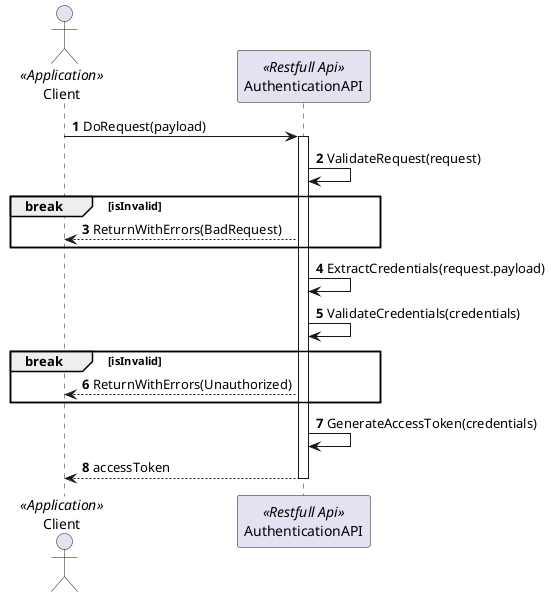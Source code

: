@startuml RequestAccessToken
autonumber
actor Client as client << Application >>
participant AuthenticationAPI as api << Restfull Api >>
    client -> api: DoRequest(payload)
    activate api
    api -> api: ValidateRequest(request)
    break isInvalid
        api --> client: ReturnWithErrors(BadRequest)
    end
    api -> api: ExtractCredentials(request.payload)
    api -> api: ValidateCredentials(credentials)
    break isInvalid
        api --> client: ReturnWithErrors(Unauthorized)
    end
    api -> api: GenerateAccessToken(credentials)
    return accessToken
@enduml